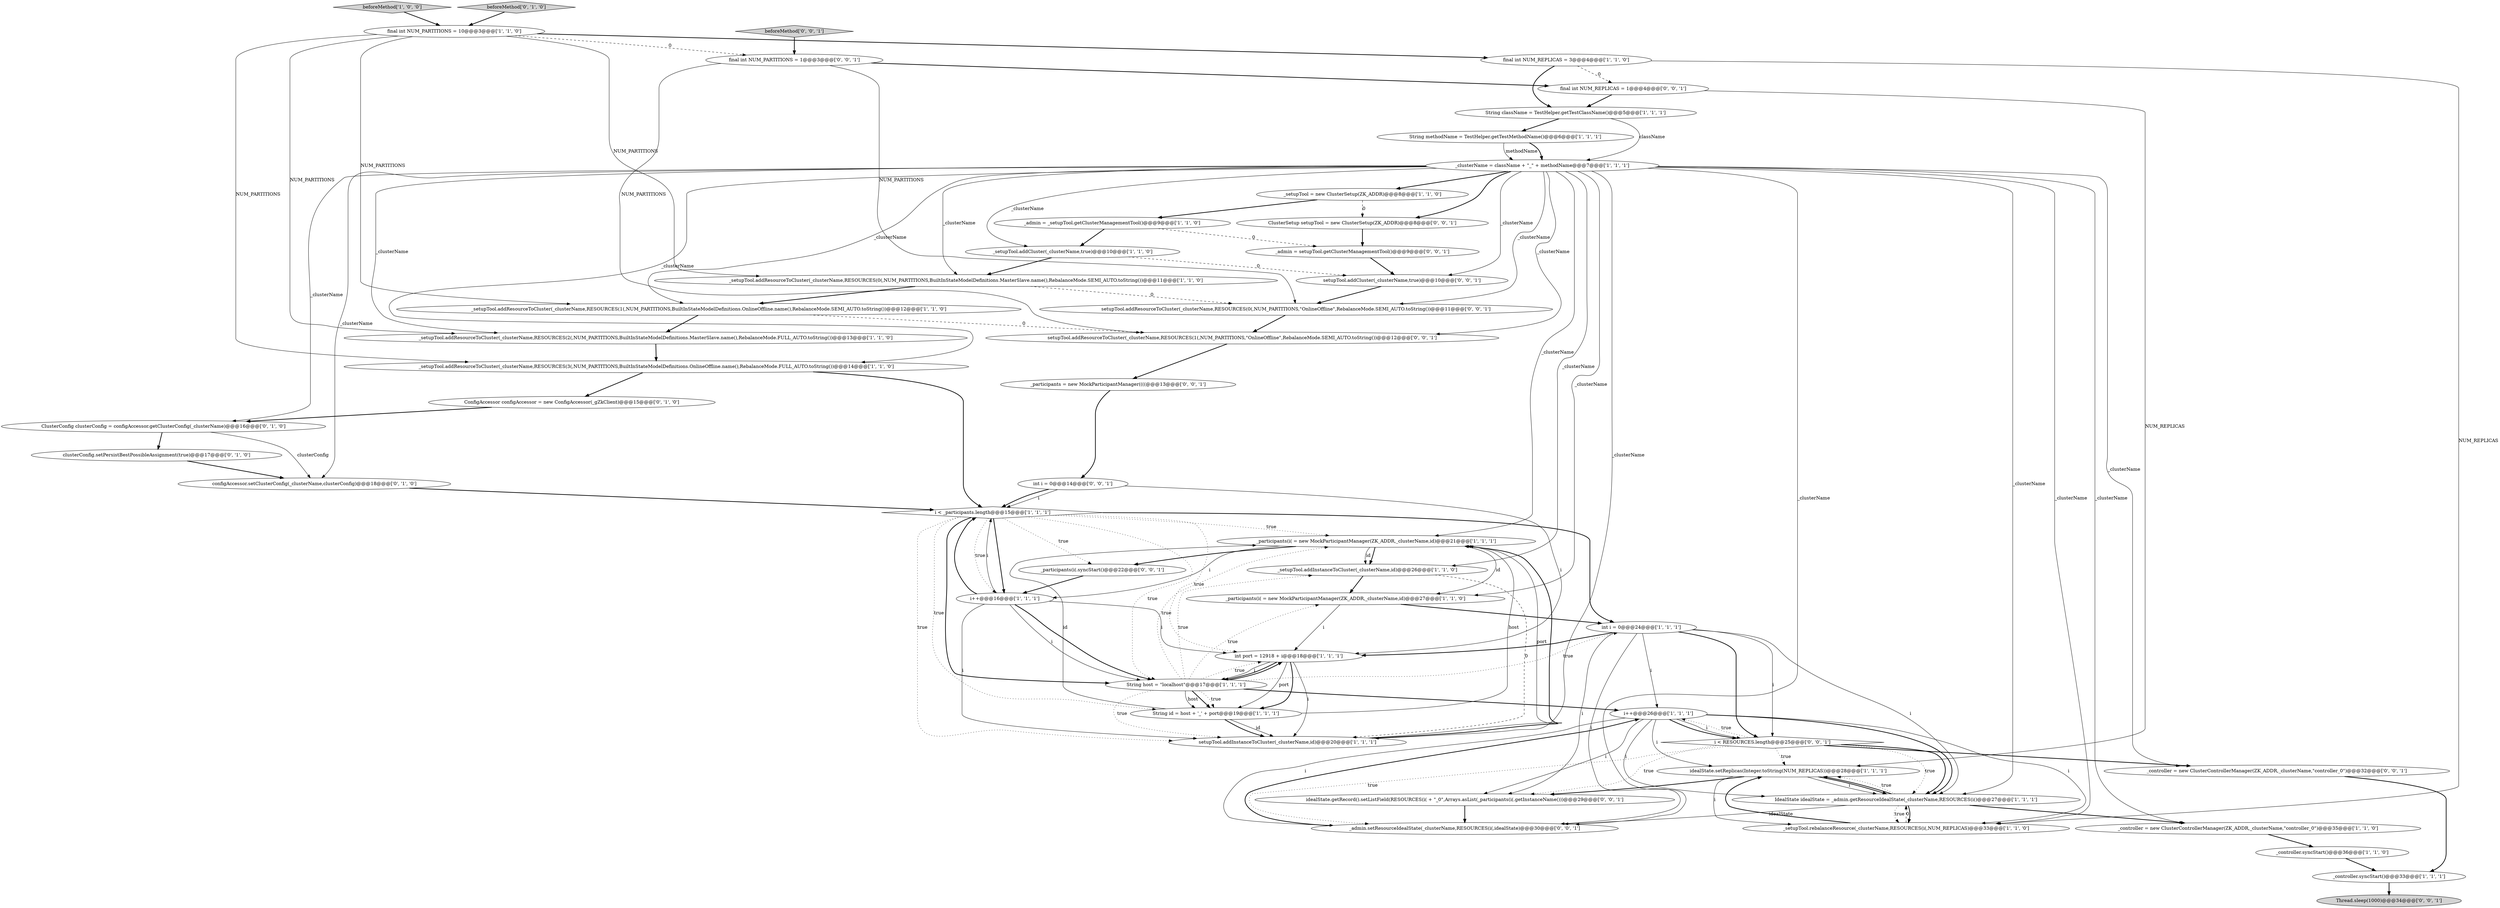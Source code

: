 digraph {
47 [style = filled, label = "_admin = setupTool.getClusterManagementTool()@@@9@@@['0', '0', '1']", fillcolor = white, shape = ellipse image = "AAA0AAABBB3BBB"];
45 [style = filled, label = "setupTool.addCluster(_clusterName,true)@@@10@@@['0', '0', '1']", fillcolor = white, shape = ellipse image = "AAA0AAABBB3BBB"];
1 [style = filled, label = "String methodName = TestHelper.getTestMethodName()@@@6@@@['1', '1', '1']", fillcolor = white, shape = ellipse image = "AAA0AAABBB1BBB"];
19 [style = filled, label = "String className = TestHelper.getTestClassName()@@@5@@@['1', '1', '1']", fillcolor = white, shape = ellipse image = "AAA0AAABBB1BBB"];
41 [style = filled, label = "beforeMethod['0', '0', '1']", fillcolor = lightgray, shape = diamond image = "AAA0AAABBB3BBB"];
28 [style = filled, label = "_participants(i( = new MockParticipantManager(ZK_ADDR,_clusterName,id)@@@21@@@['1', '1', '1']", fillcolor = white, shape = ellipse image = "AAA0AAABBB1BBB"];
16 [style = filled, label = "_setupTool.addResourceToCluster(_clusterName,RESOURCES(0(,NUM_PARTITIONS,BuiltInStateModelDefinitions.MasterSlave.name(),RebalanceMode.SEMI_AUTO.toString())@@@11@@@['1', '1', '0']", fillcolor = white, shape = ellipse image = "AAA0AAABBB1BBB"];
21 [style = filled, label = "setupTool.addInstanceToCluster(_clusterName,id)@@@20@@@['1', '1', '1']", fillcolor = white, shape = ellipse image = "AAA0AAABBB1BBB"];
20 [style = filled, label = "_clusterName = className + \"_\" + methodName@@@7@@@['1', '1', '1']", fillcolor = white, shape = ellipse image = "AAA0AAABBB1BBB"];
3 [style = filled, label = "_setupTool.addInstanceToCluster(_clusterName,id)@@@26@@@['1', '1', '0']", fillcolor = white, shape = ellipse image = "AAA0AAABBB1BBB"];
5 [style = filled, label = "i++@@@26@@@['1', '1', '1']", fillcolor = white, shape = ellipse image = "AAA0AAABBB1BBB"];
17 [style = filled, label = "beforeMethod['1', '0', '0']", fillcolor = lightgray, shape = diamond image = "AAA0AAABBB1BBB"];
22 [style = filled, label = "final int NUM_REPLICAS = 3@@@4@@@['1', '1', '0']", fillcolor = white, shape = ellipse image = "AAA0AAABBB1BBB"];
29 [style = filled, label = "i++@@@16@@@['1', '1', '1']", fillcolor = white, shape = ellipse image = "AAA0AAABBB1BBB"];
33 [style = filled, label = "configAccessor.setClusterConfig(_clusterName,clusterConfig)@@@18@@@['0', '1', '0']", fillcolor = white, shape = ellipse image = "AAA1AAABBB2BBB"];
43 [style = filled, label = "i < RESOURCES.length@@@25@@@['0', '0', '1']", fillcolor = white, shape = diamond image = "AAA0AAABBB3BBB"];
11 [style = filled, label = "IdealState idealState = _admin.getResourceIdealState(_clusterName,RESOURCES(i()@@@27@@@['1', '1', '1']", fillcolor = white, shape = ellipse image = "AAA0AAABBB1BBB"];
4 [style = filled, label = "_participants(i( = new MockParticipantManager(ZK_ADDR,_clusterName,id)@@@27@@@['1', '1', '0']", fillcolor = white, shape = ellipse image = "AAA0AAABBB1BBB"];
14 [style = filled, label = "_setupTool.addResourceToCluster(_clusterName,RESOURCES(3(,NUM_PARTITIONS,BuiltInStateModelDefinitions.OnlineOffline.name(),RebalanceMode.FULL_AUTO.toString())@@@14@@@['1', '1', '0']", fillcolor = white, shape = ellipse image = "AAA0AAABBB1BBB"];
0 [style = filled, label = "int i = 0@@@24@@@['1', '1', '1']", fillcolor = white, shape = ellipse image = "AAA0AAABBB1BBB"];
27 [style = filled, label = "_controller = new ClusterControllerManager(ZK_ADDR,_clusterName,\"controller_0\")@@@35@@@['1', '1', '0']", fillcolor = white, shape = ellipse image = "AAA0AAABBB1BBB"];
23 [style = filled, label = "_setupTool.addResourceToCluster(_clusterName,RESOURCES(1(,NUM_PARTITIONS,BuiltInStateModelDefinitions.OnlineOffline.name(),RebalanceMode.SEMI_AUTO.toString())@@@12@@@['1', '1', '0']", fillcolor = white, shape = ellipse image = "AAA0AAABBB1BBB"];
44 [style = filled, label = "Thread.sleep(1000)@@@34@@@['0', '0', '1']", fillcolor = lightgray, shape = ellipse image = "AAA0AAABBB3BBB"];
35 [style = filled, label = "setupTool.addResourceToCluster(_clusterName,RESOURCES(0(,NUM_PARTITIONS,\"OnlineOffline\",RebalanceMode.SEMI_AUTO.toString())@@@11@@@['0', '0', '1']", fillcolor = white, shape = ellipse image = "AAA0AAABBB3BBB"];
39 [style = filled, label = "setupTool.addResourceToCluster(_clusterName,RESOURCES(1(,NUM_PARTITIONS,\"OnlineOffline\",RebalanceMode.SEMI_AUTO.toString())@@@12@@@['0', '0', '1']", fillcolor = white, shape = ellipse image = "AAA0AAABBB3BBB"];
46 [style = filled, label = "idealState.getRecord().setListField(RESOURCES(i( + \"_0\",Arrays.asList(_participants(i(.getInstanceName()))@@@29@@@['0', '0', '1']", fillcolor = white, shape = ellipse image = "AAA0AAABBB3BBB"];
34 [style = filled, label = "beforeMethod['0', '1', '0']", fillcolor = lightgray, shape = diamond image = "AAA0AAABBB2BBB"];
9 [style = filled, label = "_setupTool = new ClusterSetup(ZK_ADDR)@@@8@@@['1', '1', '0']", fillcolor = white, shape = ellipse image = "AAA0AAABBB1BBB"];
42 [style = filled, label = "_participants(i(.syncStart()@@@22@@@['0', '0', '1']", fillcolor = white, shape = ellipse image = "AAA0AAABBB3BBB"];
38 [style = filled, label = "final int NUM_PARTITIONS = 1@@@3@@@['0', '0', '1']", fillcolor = white, shape = ellipse image = "AAA0AAABBB3BBB"];
24 [style = filled, label = "_admin = _setupTool.getClusterManagementTool()@@@9@@@['1', '1', '0']", fillcolor = white, shape = ellipse image = "AAA0AAABBB1BBB"];
6 [style = filled, label = "_controller.syncStart()@@@36@@@['1', '1', '0']", fillcolor = white, shape = ellipse image = "AAA0AAABBB1BBB"];
12 [style = filled, label = "_setupTool.rebalanceResource(_clusterName,RESOURCES(i(,NUM_REPLICAS)@@@33@@@['1', '1', '0']", fillcolor = white, shape = ellipse image = "AAA0AAABBB1BBB"];
10 [style = filled, label = "i < _participants.length@@@15@@@['1', '1', '1']", fillcolor = white, shape = diamond image = "AAA0AAABBB1BBB"];
48 [style = filled, label = "_participants = new MockParticipantManager((((@@@13@@@['0', '0', '1']", fillcolor = white, shape = ellipse image = "AAA0AAABBB3BBB"];
13 [style = filled, label = "String host = \"localhost\"@@@17@@@['1', '1', '1']", fillcolor = white, shape = ellipse image = "AAA0AAABBB1BBB"];
36 [style = filled, label = "_admin.setResourceIdealState(_clusterName,RESOURCES(i(,idealState)@@@30@@@['0', '0', '1']", fillcolor = white, shape = ellipse image = "AAA0AAABBB3BBB"];
37 [style = filled, label = "final int NUM_REPLICAS = 1@@@4@@@['0', '0', '1']", fillcolor = white, shape = ellipse image = "AAA0AAABBB3BBB"];
30 [style = filled, label = "ClusterConfig clusterConfig = configAccessor.getClusterConfig(_clusterName)@@@16@@@['0', '1', '0']", fillcolor = white, shape = ellipse image = "AAA1AAABBB2BBB"];
49 [style = filled, label = "ClusterSetup setupTool = new ClusterSetup(ZK_ADDR)@@@8@@@['0', '0', '1']", fillcolor = white, shape = ellipse image = "AAA0AAABBB3BBB"];
50 [style = filled, label = "_controller = new ClusterControllerManager(ZK_ADDR,_clusterName,\"controller_0\")@@@32@@@['0', '0', '1']", fillcolor = white, shape = ellipse image = "AAA0AAABBB3BBB"];
25 [style = filled, label = "idealState.setReplicas(Integer.toString(NUM_REPLICAS))@@@28@@@['1', '1', '1']", fillcolor = white, shape = ellipse image = "AAA0AAABBB1BBB"];
40 [style = filled, label = "int i = 0@@@14@@@['0', '0', '1']", fillcolor = white, shape = ellipse image = "AAA0AAABBB3BBB"];
26 [style = filled, label = "int port = 12918 + i@@@18@@@['1', '1', '1']", fillcolor = white, shape = ellipse image = "AAA0AAABBB1BBB"];
7 [style = filled, label = "_controller.syncStart()@@@33@@@['1', '1', '1']", fillcolor = white, shape = ellipse image = "AAA0AAABBB1BBB"];
32 [style = filled, label = "clusterConfig.setPersistBestPossibleAssignment(true)@@@17@@@['0', '1', '0']", fillcolor = white, shape = ellipse image = "AAA1AAABBB2BBB"];
18 [style = filled, label = "String id = host + '_' + port@@@19@@@['1', '1', '1']", fillcolor = white, shape = ellipse image = "AAA0AAABBB1BBB"];
15 [style = filled, label = "final int NUM_PARTITIONS = 10@@@3@@@['1', '1', '0']", fillcolor = white, shape = ellipse image = "AAA0AAABBB1BBB"];
31 [style = filled, label = "ConfigAccessor configAccessor = new ConfigAccessor(_gZkClient)@@@15@@@['0', '1', '0']", fillcolor = white, shape = ellipse image = "AAA1AAABBB2BBB"];
8 [style = filled, label = "_setupTool.addResourceToCluster(_clusterName,RESOURCES(2(,NUM_PARTITIONS,BuiltInStateModelDefinitions.MasterSlave.name(),RebalanceMode.FULL_AUTO.toString())@@@13@@@['1', '1', '0']", fillcolor = white, shape = ellipse image = "AAA0AAABBB1BBB"];
2 [style = filled, label = "_setupTool.addCluster(_clusterName,true)@@@10@@@['1', '1', '0']", fillcolor = white, shape = ellipse image = "AAA0AAABBB1BBB"];
25->12 [style = solid, label="i"];
12->25 [style = bold, label=""];
28->3 [style = bold, label=""];
29->13 [style = bold, label=""];
8->14 [style = bold, label=""];
29->21 [style = solid, label="i"];
43->11 [style = bold, label=""];
43->46 [style = dotted, label="true"];
20->30 [style = solid, label="_clusterName"];
11->12 [style = bold, label=""];
19->20 [style = solid, label="className"];
12->11 [style = dashed, label="0"];
3->21 [style = dashed, label="0"];
20->28 [style = solid, label="_clusterName"];
15->22 [style = bold, label=""];
0->43 [style = solid, label="i"];
18->21 [style = solid, label="id"];
28->29 [style = solid, label="i"];
5->46 [style = solid, label="i"];
13->26 [style = dotted, label="true"];
11->27 [style = bold, label=""];
15->38 [style = dashed, label="0"];
37->19 [style = bold, label=""];
16->23 [style = bold, label=""];
10->26 [style = dotted, label="true"];
20->49 [style = bold, label=""];
43->11 [style = dotted, label="true"];
41->38 [style = bold, label=""];
13->0 [style = dotted, label="true"];
49->47 [style = bold, label=""];
15->8 [style = solid, label="NUM_PARTITIONS"];
26->21 [style = solid, label="i"];
15->14 [style = solid, label="NUM_PARTITIONS"];
18->21 [style = bold, label=""];
29->10 [style = solid, label="i"];
43->5 [style = dotted, label="true"];
25->46 [style = bold, label=""];
30->33 [style = solid, label="clusterConfig"];
14->10 [style = bold, label=""];
20->27 [style = solid, label="_clusterName"];
47->45 [style = bold, label=""];
4->26 [style = solid, label="i"];
25->11 [style = solid, label="i"];
40->10 [style = solid, label="i"];
5->25 [style = solid, label="i"];
13->26 [style = bold, label=""];
26->18 [style = bold, label=""];
34->15 [style = bold, label=""];
10->13 [style = dotted, label="true"];
13->4 [style = dotted, label="true"];
23->39 [style = dashed, label="0"];
1->20 [style = solid, label="methodName"];
26->13 [style = bold, label=""];
11->12 [style = dotted, label="true"];
43->50 [style = bold, label=""];
24->2 [style = bold, label=""];
20->16 [style = solid, label="_clusterName"];
37->25 [style = solid, label="NUM_REPLICAS"];
5->12 [style = solid, label="i"];
5->43 [style = bold, label=""];
43->25 [style = dotted, label="true"];
20->36 [style = solid, label="_clusterName"];
48->40 [style = bold, label=""];
22->37 [style = dashed, label="0"];
0->46 [style = solid, label="i"];
20->50 [style = solid, label="_clusterName"];
38->39 [style = solid, label="NUM_PARTITIONS"];
18->28 [style = solid, label="host"];
18->28 [style = solid, label="id"];
9->24 [style = bold, label=""];
7->44 [style = bold, label=""];
10->42 [style = dotted, label="true"];
17->15 [style = bold, label=""];
24->47 [style = dashed, label="0"];
0->26 [style = bold, label=""];
5->43 [style = solid, label="i"];
28->3 [style = solid, label="id"];
20->3 [style = solid, label="_clusterName"];
13->3 [style = dotted, label="true"];
20->8 [style = solid, label="_clusterName"];
29->10 [style = bold, label=""];
2->16 [style = bold, label=""];
20->33 [style = solid, label="_clusterName"];
20->11 [style = solid, label="_clusterName"];
32->33 [style = bold, label=""];
29->13 [style = solid, label="i"];
9->49 [style = dashed, label="0"];
16->35 [style = dashed, label="0"];
29->26 [style = solid, label="i"];
13->5 [style = bold, label=""];
42->29 [style = bold, label=""];
11->25 [style = bold, label=""];
22->19 [style = bold, label=""];
2->45 [style = dashed, label="0"];
20->14 [style = solid, label="_clusterName"];
38->35 [style = solid, label="NUM_PARTITIONS"];
33->10 [style = bold, label=""];
21->28 [style = solid, label="port"];
38->37 [style = bold, label=""];
39->48 [style = bold, label=""];
13->28 [style = dotted, label="true"];
0->36 [style = solid, label="i"];
14->31 [style = bold, label=""];
0->11 [style = solid, label="i"];
0->43 [style = bold, label=""];
13->18 [style = dotted, label="true"];
10->13 [style = bold, label=""];
11->36 [style = solid, label="idealState"];
30->32 [style = bold, label=""];
28->42 [style = bold, label=""];
45->35 [style = bold, label=""];
27->6 [style = bold, label=""];
43->36 [style = dotted, label="true"];
31->30 [style = bold, label=""];
20->9 [style = bold, label=""];
0->5 [style = solid, label="i"];
46->36 [style = bold, label=""];
20->2 [style = solid, label="_clusterName"];
22->12 [style = solid, label="NUM_REPLICAS"];
5->36 [style = solid, label="i"];
20->39 [style = solid, label="_clusterName"];
26->13 [style = solid, label="i"];
3->4 [style = bold, label=""];
10->0 [style = bold, label=""];
28->4 [style = solid, label="id"];
13->18 [style = solid, label="host"];
13->21 [style = dotted, label="true"];
5->11 [style = solid, label="i"];
19->1 [style = bold, label=""];
10->28 [style = dotted, label="true"];
20->23 [style = solid, label="_clusterName"];
36->5 [style = bold, label=""];
20->12 [style = solid, label="_clusterName"];
15->23 [style = solid, label="NUM_PARTITIONS"];
10->29 [style = bold, label=""];
26->18 [style = solid, label="port"];
35->39 [style = bold, label=""];
13->18 [style = bold, label=""];
10->29 [style = dotted, label="true"];
25->11 [style = bold, label=""];
20->45 [style = solid, label="_clusterName"];
40->10 [style = bold, label=""];
20->35 [style = solid, label="_clusterName"];
10->18 [style = dotted, label="true"];
20->4 [style = solid, label="_clusterName"];
5->11 [style = bold, label=""];
23->8 [style = bold, label=""];
11->25 [style = dotted, label="true"];
10->21 [style = dotted, label="true"];
6->7 [style = bold, label=""];
1->20 [style = bold, label=""];
40->26 [style = solid, label="i"];
20->21 [style = solid, label="_clusterName"];
21->28 [style = bold, label=""];
4->0 [style = bold, label=""];
15->16 [style = solid, label="NUM_PARTITIONS"];
50->7 [style = bold, label=""];
}
